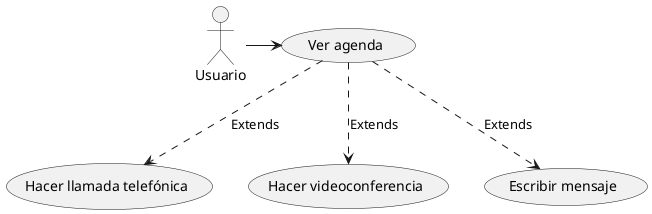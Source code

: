 @startuml Ejercicio1

:Usuario:
Usuario -> (Ver agenda) 
(Ver agenda) ..> (Hacer llamada telefónica) :Extends
(Ver agenda) ..> (Hacer videoconferencia) :Extends
(Ver agenda) ..> (Escribir mensaje) :Extends
@enduml
